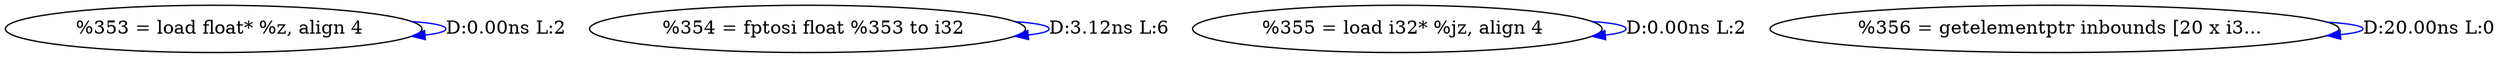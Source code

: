 digraph {
Node0x2d20cb0[label="  %353 = load float* %z, align 4"];
Node0x2d20cb0 -> Node0x2d20cb0[label="D:0.00ns L:2",color=blue];
Node0x2d20d90[label="  %354 = fptosi float %353 to i32"];
Node0x2d20d90 -> Node0x2d20d90[label="D:3.12ns L:6",color=blue];
Node0x2d20e70[label="  %355 = load i32* %jz, align 4"];
Node0x2d20e70 -> Node0x2d20e70[label="D:0.00ns L:2",color=blue];
Node0x2d20f50[label="  %356 = getelementptr inbounds [20 x i3..."];
Node0x2d20f50 -> Node0x2d20f50[label="D:20.00ns L:0",color=blue];
}
